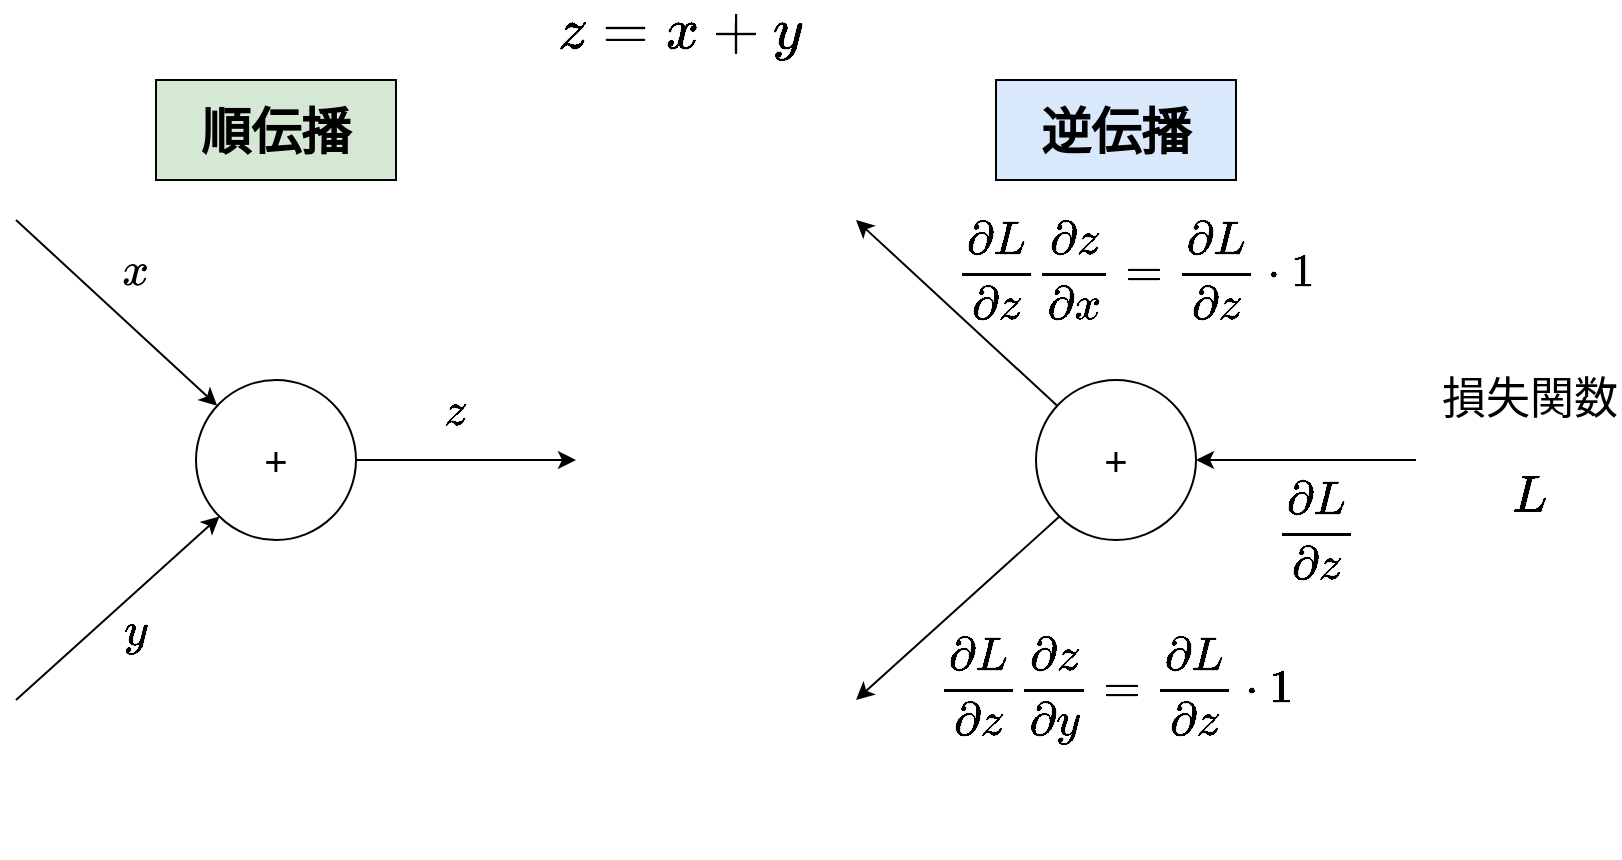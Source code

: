 <mxfile version="22.1.15" type="device">
  <diagram name="ページ1" id="giokU6Ixf699r5BjUrfl">
    <mxGraphModel dx="1245" dy="727" grid="1" gridSize="10" guides="1" tooltips="1" connect="1" arrows="1" fold="1" page="1" pageScale="1" pageWidth="291" pageHeight="413" math="1" shadow="0">
      <root>
        <mxCell id="0" />
        <mxCell id="1" parent="0" />
        <mxCell id="NJBlX5o1SwzQw8OH8K8N-1" value="" style="ellipse;whiteSpace=wrap;html=1;aspect=fixed;" vertex="1" parent="1">
          <mxGeometry x="-130" y="200" width="80" height="80" as="geometry" />
        </mxCell>
        <mxCell id="NJBlX5o1SwzQw8OH8K8N-2" value="" style="endArrow=classic;html=1;rounded=0;" edge="1" parent="1" target="NJBlX5o1SwzQw8OH8K8N-1">
          <mxGeometry width="50" height="50" relative="1" as="geometry">
            <mxPoint x="-220" y="120" as="sourcePoint" />
            <mxPoint x="-220" y="50" as="targetPoint" />
          </mxGeometry>
        </mxCell>
        <mxCell id="NJBlX5o1SwzQw8OH8K8N-3" value="" style="endArrow=classic;html=1;rounded=0;entryX=0;entryY=1;entryDx=0;entryDy=0;" edge="1" parent="1" target="NJBlX5o1SwzQw8OH8K8N-1">
          <mxGeometry width="50" height="50" relative="1" as="geometry">
            <mxPoint x="-220" y="360" as="sourcePoint" />
            <mxPoint x="-139" y="423" as="targetPoint" />
          </mxGeometry>
        </mxCell>
        <mxCell id="NJBlX5o1SwzQw8OH8K8N-4" value="" style="endArrow=classic;html=1;rounded=0;" edge="1" parent="1">
          <mxGeometry width="50" height="50" relative="1" as="geometry">
            <mxPoint x="-50" y="240" as="sourcePoint" />
            <mxPoint x="60" y="240" as="targetPoint" />
          </mxGeometry>
        </mxCell>
        <mxCell id="NJBlX5o1SwzQw8OH8K8N-5" value="&lt;font style=&quot;font-size: 20px;&quot;&gt;+&lt;/font&gt;" style="text;html=1;strokeColor=none;fillColor=none;align=center;verticalAlign=middle;whiteSpace=wrap;rounded=0;" vertex="1" parent="1">
          <mxGeometry x="-120" y="225" width="60" height="30" as="geometry" />
        </mxCell>
        <mxCell id="NJBlX5o1SwzQw8OH8K8N-6" value="&lt;span style=&quot;font-size: 20px;&quot;&gt;&lt;svg style=&quot;vertical-align: -0.025ex;&quot; xmlns:xlink=&quot;http://www.w3.org/1999/xlink&quot; viewBox=&quot;0 -442 572 453&quot; role=&quot;img&quot; height=&quot;1.025ex&quot; width=&quot;1.294ex&quot; xmlns=&quot;http://www.w3.org/2000/svg&quot;&gt;&lt;defs&gt;&lt;path d=&quot;M52 289Q59 331 106 386T222 442Q257 442 286 424T329 379Q371 442 430 442Q467 442 494 420T522 361Q522 332 508 314T481 292T458 288Q439 288 427 299T415 328Q415 374 465 391Q454 404 425 404Q412 404 406 402Q368 386 350 336Q290 115 290 78Q290 50 306 38T341 26Q378 26 414 59T463 140Q466 150 469 151T485 153H489Q504 153 504 145Q504 144 502 134Q486 77 440 33T333 -11Q263 -11 227 52Q186 -10 133 -10H127Q78 -10 57 16T35 71Q35 103 54 123T99 143Q142 143 142 101Q142 81 130 66T107 46T94 41L91 40Q91 39 97 36T113 29T132 26Q168 26 194 71Q203 87 217 139T245 247T261 313Q266 340 266 352Q266 380 251 392T217 404Q177 404 142 372T93 290Q91 281 88 280T72 278H58Q52 284 52 289Z&quot; id=&quot;MJX-2-TEX-I-1D465&quot;&gt;&lt;/path&gt;&lt;/defs&gt;&lt;g transform=&quot;scale(1,-1)&quot; stroke-width=&quot;0&quot; fill=&quot;currentColor&quot; stroke=&quot;currentColor&quot;&gt;&lt;g data-mml-node=&quot;math&quot;&gt;&lt;g data-mml-node=&quot;mi&quot;&gt;&lt;use xlink:href=&quot;#MJX-2-TEX-I-1D465&quot; data-c=&quot;1D465&quot;&gt;&lt;/use&gt;&lt;/g&gt;&lt;/g&gt;&lt;/g&gt;&lt;/svg&gt;&lt;/span&gt;" style="text;html=1;strokeColor=none;fillColor=none;align=center;verticalAlign=middle;whiteSpace=wrap;rounded=0;" vertex="1" parent="1">
          <mxGeometry x="-190" y="130" width="60" height="30" as="geometry" />
        </mxCell>
        <mxCell id="NJBlX5o1SwzQw8OH8K8N-8" value="&lt;span style=&quot;font-size: 20px;&quot;&gt;$$y$$&lt;/span&gt;" style="text;html=1;strokeColor=none;fillColor=none;align=center;verticalAlign=middle;whiteSpace=wrap;rounded=0;" vertex="1" parent="1">
          <mxGeometry x="-190" y="310" width="60" height="30" as="geometry" />
        </mxCell>
        <mxCell id="NJBlX5o1SwzQw8OH8K8N-9" value="&lt;span style=&quot;font-size: 20px;&quot;&gt;$$z$$&lt;/span&gt;" style="text;html=1;strokeColor=none;fillColor=none;align=center;verticalAlign=middle;whiteSpace=wrap;rounded=0;" vertex="1" parent="1">
          <mxGeometry x="-30" y="200" width="60" height="30" as="geometry" />
        </mxCell>
        <mxCell id="NJBlX5o1SwzQw8OH8K8N-10" value="&lt;font style=&quot;font-size: 25px;&quot;&gt;$$ z = x + y$$&lt;/font&gt;" style="text;html=1;strokeColor=none;fillColor=none;align=center;verticalAlign=middle;whiteSpace=wrap;rounded=0;" vertex="1" parent="1">
          <mxGeometry y="10" width="224" height="30" as="geometry" />
        </mxCell>
        <mxCell id="NJBlX5o1SwzQw8OH8K8N-11" value="" style="ellipse;whiteSpace=wrap;html=1;aspect=fixed;" vertex="1" parent="1">
          <mxGeometry x="290" y="200" width="80" height="80" as="geometry" />
        </mxCell>
        <mxCell id="NJBlX5o1SwzQw8OH8K8N-12" value="" style="endArrow=none;html=1;rounded=0;startArrow=classic;startFill=1;endFill=0;" edge="1" parent="1" target="NJBlX5o1SwzQw8OH8K8N-11">
          <mxGeometry width="50" height="50" relative="1" as="geometry">
            <mxPoint x="200" y="120" as="sourcePoint" />
            <mxPoint x="200" y="50" as="targetPoint" />
          </mxGeometry>
        </mxCell>
        <mxCell id="NJBlX5o1SwzQw8OH8K8N-13" value="" style="endArrow=none;html=1;rounded=0;entryX=0;entryY=1;entryDx=0;entryDy=0;startArrow=classic;startFill=1;endFill=0;" edge="1" parent="1" target="NJBlX5o1SwzQw8OH8K8N-11">
          <mxGeometry width="50" height="50" relative="1" as="geometry">
            <mxPoint x="200" y="360" as="sourcePoint" />
            <mxPoint x="281" y="423" as="targetPoint" />
          </mxGeometry>
        </mxCell>
        <mxCell id="NJBlX5o1SwzQw8OH8K8N-14" value="" style="endArrow=none;html=1;rounded=0;startArrow=classic;startFill=1;endFill=0;" edge="1" parent="1">
          <mxGeometry width="50" height="50" relative="1" as="geometry">
            <mxPoint x="370" y="240" as="sourcePoint" />
            <mxPoint x="480" y="240" as="targetPoint" />
          </mxGeometry>
        </mxCell>
        <mxCell id="NJBlX5o1SwzQw8OH8K8N-15" value="&lt;font style=&quot;font-size: 20px;&quot;&gt;+&lt;/font&gt;" style="text;html=1;strokeColor=none;fillColor=none;align=center;verticalAlign=middle;whiteSpace=wrap;rounded=0;" vertex="1" parent="1">
          <mxGeometry x="300" y="225" width="60" height="30" as="geometry" />
        </mxCell>
        <mxCell id="NJBlX5o1SwzQw8OH8K8N-17" value="&lt;font style=&quot;font-size: 20px;&quot;&gt;$$\frac{\partial L}{\partial z} \frac{\partial z}{\partial y} =&amp;nbsp;\frac{\partial L}{\partial z} \cdot 1$$&lt;/font&gt;" style="text;html=1;strokeColor=none;fillColor=none;align=center;verticalAlign=middle;whiteSpace=wrap;rounded=0;" vertex="1" parent="1">
          <mxGeometry x="300" y="340" width="60" height="30" as="geometry" />
        </mxCell>
        <mxCell id="NJBlX5o1SwzQw8OH8K8N-18" value="&lt;span style=&quot;font-size: 20px;&quot;&gt;$$\frac{\partial L}{\partial z}$$&lt;/span&gt;" style="text;html=1;strokeColor=none;fillColor=none;align=center;verticalAlign=middle;whiteSpace=wrap;rounded=0;" vertex="1" parent="1">
          <mxGeometry x="400" y="260" width="60" height="30" as="geometry" />
        </mxCell>
        <mxCell id="NJBlX5o1SwzQw8OH8K8N-19" value="&lt;font style=&quot;font-size: 25px;&quot;&gt;&lt;b&gt;順伝播&lt;/b&gt;&lt;/font&gt;" style="rounded=0;whiteSpace=wrap;html=1;fillColor=#d5e8d4;strokeColor=#000000;" vertex="1" parent="1">
          <mxGeometry x="-150" y="50" width="120" height="50" as="geometry" />
        </mxCell>
        <mxCell id="NJBlX5o1SwzQw8OH8K8N-20" value="&lt;font style=&quot;font-size: 25px;&quot;&gt;&lt;b&gt;逆伝播&lt;/b&gt;&lt;/font&gt;" style="rounded=0;whiteSpace=wrap;html=1;fillColor=#dae8fc;strokeColor=#000000;" vertex="1" parent="1">
          <mxGeometry x="270" y="50" width="120" height="50" as="geometry" />
        </mxCell>
        <mxCell id="NJBlX5o1SwzQw8OH8K8N-21" value="&lt;font style=&quot;font-size: 22px;&quot;&gt;損失関数&lt;br&gt;$$ L$$&lt;/font&gt;" style="text;html=1;strokeColor=none;fillColor=none;align=center;verticalAlign=middle;whiteSpace=wrap;rounded=0;" vertex="1" parent="1">
          <mxGeometry x="492" y="230" width="90" height="30" as="geometry" />
        </mxCell>
        <mxCell id="NJBlX5o1SwzQw8OH8K8N-26" value="&lt;font style=&quot;font-size: 20px;&quot;&gt;$$\frac{\partial L}{\partial z} \frac{\partial z}{\partial x} =&amp;nbsp;\frac{\partial L}{\partial z} \cdot 1$$&lt;/font&gt;" style="text;html=1;strokeColor=none;fillColor=none;align=center;verticalAlign=middle;whiteSpace=wrap;rounded=0;" vertex="1" parent="1">
          <mxGeometry x="310" y="130" width="60" height="30" as="geometry" />
        </mxCell>
      </root>
    </mxGraphModel>
  </diagram>
</mxfile>
